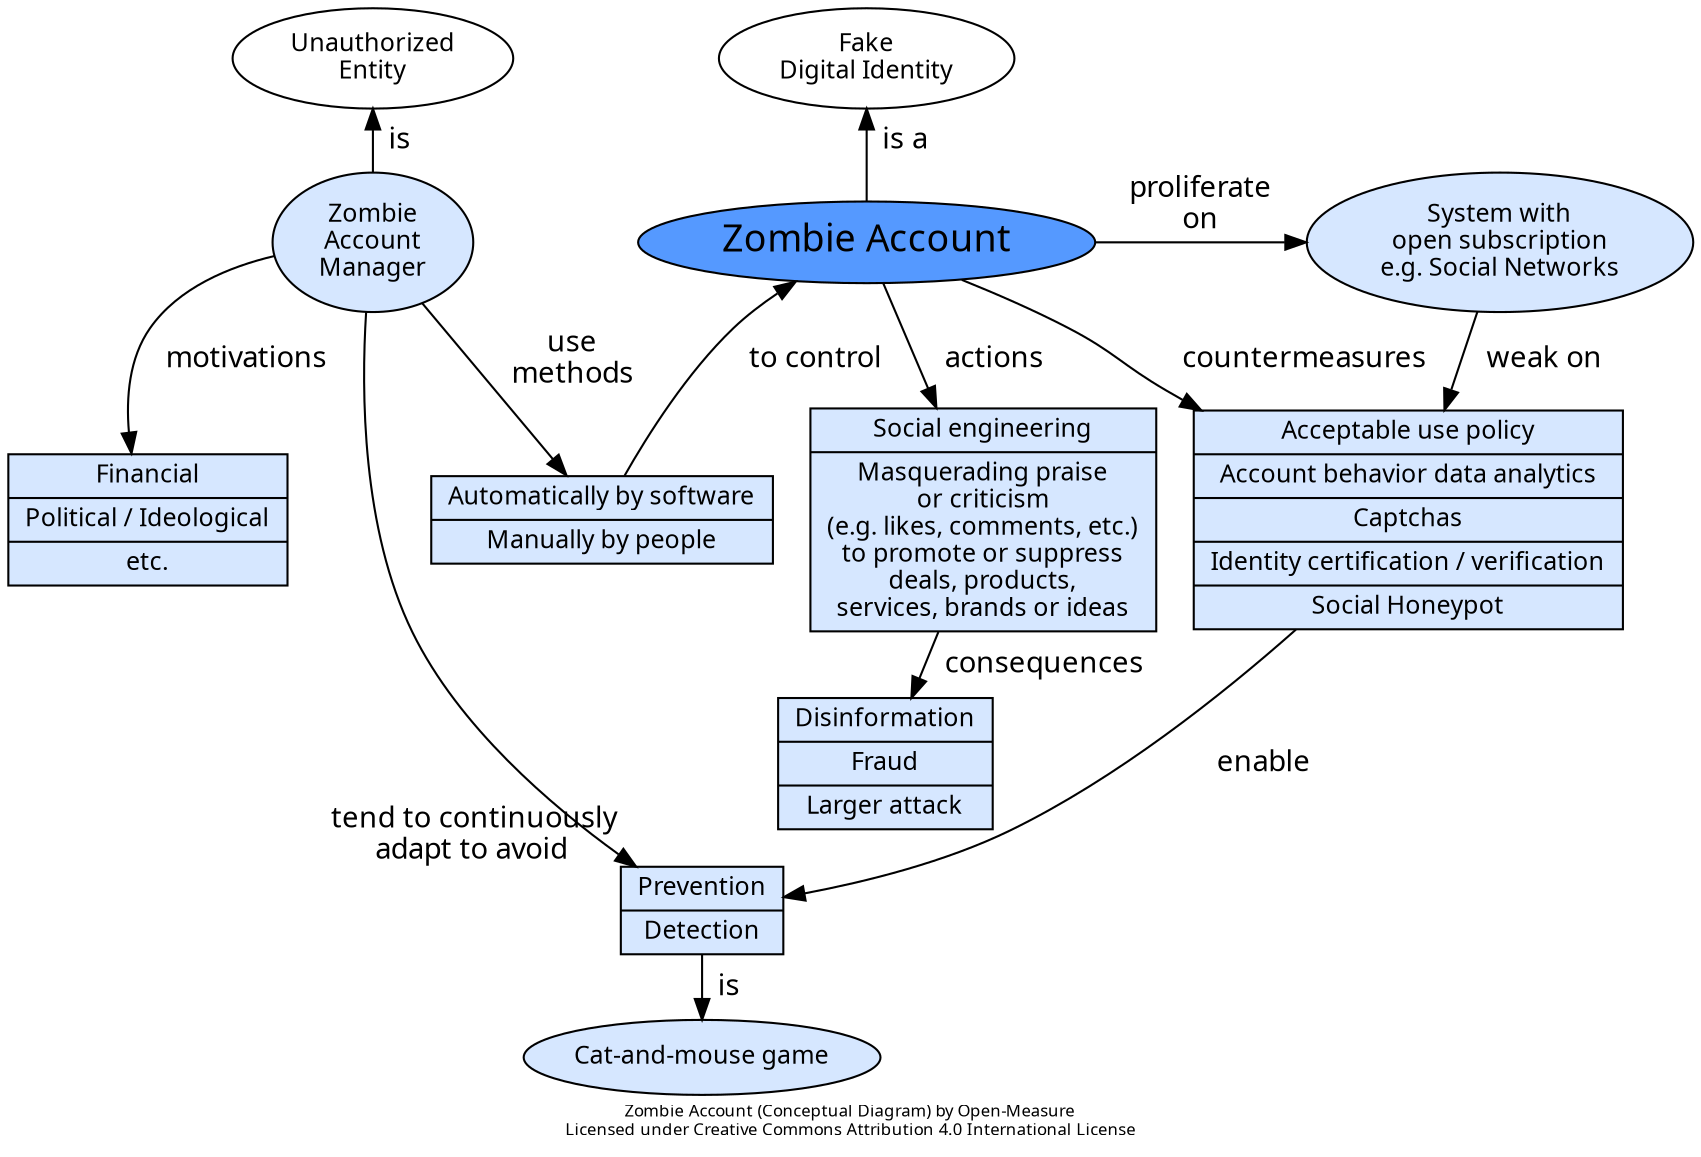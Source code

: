 digraph G {
	rankdir="TB";
	ranksep="0";
	splines="curve";
	newrank=true;
	packmode="clust";
	compound=true;
	fontname="Calibri";
	label="Zombie Account (Conceptual Diagram) by Open-Measure\nLicensed under Creative Commons Attribution 4.0 International License";
	fontsize=8;
	node[shape="ellipse", fontsize=12, fillcolor="#d6e7ff", style="filled", fontname="Calibri"];
	edge[fontname="Calibri", minlen="1"];

	# Superordinate Concepts
	n_digital_identity [label="Fake\nDigital Identity", fillcolor="#ffffff"];
	n_digital_identity -> n_zombie_account [weight=10, label="  is a  ", dir="back"];
	n_unauthorized_entity [label="Unauthorized\nEntity", fillcolor="#ffffff"];
	n_unauthorized_entity -> n_zombie_manager [label="  is  ", dir="back"];

	# Concept
	n_zombie_account [label="Zombie Account", fontsize=18, fillcolor="#5599ff", URL="https://open-measure.atlassian.net/wiki/spaces/DIC/pages/782893195"];

	# Delimiting Characteristics
	n_zombie_manager [label="Zombie\nAccount\nManager"];
	n_zombie_manager -> n_zombie_account [label="  control  ", style="invis"];
	n_zombie_manager -> n_control_methods [label="  use  \n  methods  "];
	n_zombie_manager -> n_motivations [label="  motivations  "];
	n_control_methods -> n_zombie_account [label="  to control  "];
	n_control_methods [label="{Automatically by software|Manually by people}", shape="record", color="black", fontcolor="black"];
	n_motivations [label="{Financial|Political / Ideological|etc.}", shape="record", color="black", fontcolor="black"];
	n_zombie_account -> n_system [label="  proliferate  \n  on  "];
	n_system [label="System with\nopen subscription\ne.g. Social Networks"];
	n_zombie_account -> n_actions [label="  actions  "];
	n_actions [label="{Social engineering|Masquerading praise\nor criticism\n(e.g. likes, comments, etc.)\nto promote or suppress\ndeals, products,\nservices, brands or ideas}", shape="record", color="black", fontcolor="black"];
	n_system -> n_countermeasures [label="  weak on  "]
	n_actions -> n_consequences [label="  consequences  "];
	n_consequences [label="{Disinformation|Fraud|Larger attack}", shape="record", color="black", fontcolor="black"];

	n_detection [label="{Prevention|Detection}", shape="record", color="black", fontcolor="black"];
	n_zombie_manager -> n_detection [headlabel="  tend to continuously  \n adapt to avoid  "];
	n_detection -> n_difficult [label="  is  "];
	n_difficult [label="Cat-and-mouse game"];

	n_zombie_account -> n_countermeasures [label="  countermeasures  "];
	n_countermeasures [label="{Acceptable use policy|Account behavior data analytics|Captchas|Identity certification / verification|Social Honeypot}", shape="record", color="black", fontcolor="black"];
	n_countermeasures -> n_detection [label="enable"]

	# Invisible edges
	n_control_methods -> n_detection [style="invis"];
	n_consequences -> n_detection [style="invis"];

	# Ranks
	{rank=same; n_zombie_account; n_system;}
	{rank=same; n_zombie_account; n_zombie_manager;}
	#{rank=same; n_detection; n_difficult;}


}
